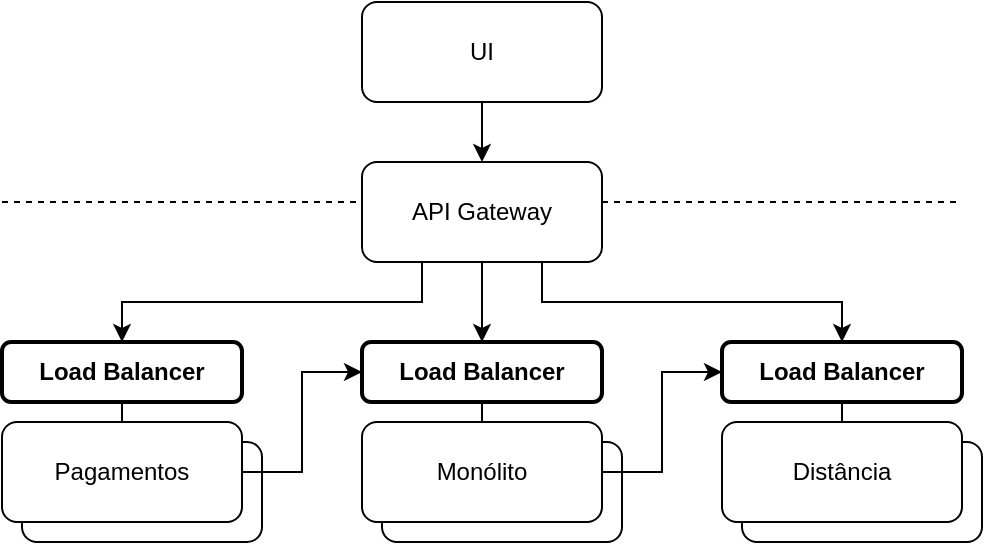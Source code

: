 <mxfile version="12.5.1" type="device"><diagram id="5K764wjxcECSokOcxsUo" name="Page-1"><mxGraphModel dx="868" dy="1666" grid="1" gridSize="10" guides="1" tooltips="1" connect="1" arrows="1" fold="1" page="1" pageScale="1" pageWidth="827" pageHeight="1169" math="0" shadow="0"><root><mxCell id="0"/><mxCell id="1" parent="0"/><mxCell id="ouHZ81cJ5sNNAB9O1Dro-23" value="Pagamentos" style="rounded=1;whiteSpace=wrap;html=1;" vertex="1" parent="1"><mxGeometry x="90" y="130" width="120" height="50" as="geometry"/></mxCell><mxCell id="ouHZ81cJ5sNNAB9O1Dro-22" value="Distância" style="rounded=1;whiteSpace=wrap;html=1;" vertex="1" parent="1"><mxGeometry x="450" y="130" width="120" height="50" as="geometry"/></mxCell><mxCell id="ouHZ81cJ5sNNAB9O1Dro-21" value="Monólito" style="rounded=1;whiteSpace=wrap;html=1;" vertex="1" parent="1"><mxGeometry x="270" y="130" width="120" height="50" as="geometry"/></mxCell><mxCell id="ouHZ81cJ5sNNAB9O1Dro-18" value="" style="endArrow=none;dashed=1;html=1;" edge="1" parent="1"><mxGeometry width="50" height="50" relative="1" as="geometry"><mxPoint x="80" y="10" as="sourcePoint"/><mxPoint x="560" y="10" as="targetPoint"/></mxGeometry></mxCell><mxCell id="ouHZ81cJ5sNNAB9O1Dro-11" style="edgeStyle=orthogonalEdgeStyle;rounded=0;orthogonalLoop=1;jettySize=auto;html=1;exitX=0.5;exitY=1;exitDx=0;exitDy=0;entryX=0.5;entryY=0;entryDx=0;entryDy=0;" edge="1" parent="1" source="ouHZ81cJ5sNNAB9O1Dro-4" target="ouHZ81cJ5sNNAB9O1Dro-6"><mxGeometry relative="1" as="geometry"/></mxCell><mxCell id="ouHZ81cJ5sNNAB9O1Dro-12" style="edgeStyle=orthogonalEdgeStyle;rounded=0;orthogonalLoop=1;jettySize=auto;html=1;exitX=0.25;exitY=1;exitDx=0;exitDy=0;entryX=0.5;entryY=0;entryDx=0;entryDy=0;" edge="1" parent="1" source="ouHZ81cJ5sNNAB9O1Dro-4" target="ouHZ81cJ5sNNAB9O1Dro-5"><mxGeometry relative="1" as="geometry"/></mxCell><mxCell id="ouHZ81cJ5sNNAB9O1Dro-13" style="edgeStyle=orthogonalEdgeStyle;rounded=0;orthogonalLoop=1;jettySize=auto;html=1;exitX=0.75;exitY=1;exitDx=0;exitDy=0;" edge="1" parent="1" source="ouHZ81cJ5sNNAB9O1Dro-4" target="ouHZ81cJ5sNNAB9O1Dro-8"><mxGeometry relative="1" as="geometry"/></mxCell><mxCell id="ouHZ81cJ5sNNAB9O1Dro-4" value="API Gateway" style="rounded=1;whiteSpace=wrap;html=1;" vertex="1" parent="1"><mxGeometry x="260" y="-10" width="120" height="50" as="geometry"/></mxCell><mxCell id="ouHZ81cJ5sNNAB9O1Dro-7" value="" style="group" vertex="1" connectable="0" parent="1"><mxGeometry x="260" y="80" width="120" height="100" as="geometry"/></mxCell><mxCell id="ouHZ81cJ5sNNAB9O1Dro-2" value="Monólito" style="rounded=1;whiteSpace=wrap;html=1;" vertex="1" parent="ouHZ81cJ5sNNAB9O1Dro-7"><mxGeometry y="40" width="120" height="50" as="geometry"/></mxCell><mxCell id="ouHZ81cJ5sNNAB9O1Dro-6" value="Load Balancer" style="rounded=1;whiteSpace=wrap;html=1;fontStyle=1;strokeWidth=2;" vertex="1" parent="ouHZ81cJ5sNNAB9O1Dro-7"><mxGeometry width="120" height="30" as="geometry"/></mxCell><mxCell id="ouHZ81cJ5sNNAB9O1Dro-9" value="" style="group" vertex="1" connectable="0" parent="1"><mxGeometry x="80" y="80" width="120" height="100" as="geometry"/></mxCell><mxCell id="ouHZ81cJ5sNNAB9O1Dro-1" value="Pagamentos" style="rounded=1;whiteSpace=wrap;html=1;" vertex="1" parent="ouHZ81cJ5sNNAB9O1Dro-9"><mxGeometry y="40" width="120" height="50" as="geometry"/></mxCell><mxCell id="ouHZ81cJ5sNNAB9O1Dro-5" value="Load Balancer" style="rounded=1;whiteSpace=wrap;html=1;fontStyle=1;strokeWidth=2;" vertex="1" parent="ouHZ81cJ5sNNAB9O1Dro-9"><mxGeometry width="120" height="30" as="geometry"/></mxCell><mxCell id="ouHZ81cJ5sNNAB9O1Dro-10" value="" style="group" vertex="1" connectable="0" parent="1"><mxGeometry x="440" y="80" width="120" height="100" as="geometry"/></mxCell><mxCell id="ouHZ81cJ5sNNAB9O1Dro-3" value="Distância" style="rounded=1;whiteSpace=wrap;html=1;" vertex="1" parent="ouHZ81cJ5sNNAB9O1Dro-10"><mxGeometry y="40" width="120" height="50" as="geometry"/></mxCell><mxCell id="ouHZ81cJ5sNNAB9O1Dro-25" style="edgeStyle=orthogonalEdgeStyle;rounded=0;orthogonalLoop=1;jettySize=auto;html=1;exitX=0.5;exitY=1;exitDx=0;exitDy=0;entryX=0.5;entryY=0;entryDx=0;entryDy=0;endArrow=none;endFill=0;" edge="1" parent="ouHZ81cJ5sNNAB9O1Dro-10" source="ouHZ81cJ5sNNAB9O1Dro-8" target="ouHZ81cJ5sNNAB9O1Dro-3"><mxGeometry relative="1" as="geometry"/></mxCell><mxCell id="ouHZ81cJ5sNNAB9O1Dro-8" value="Load Balancer" style="rounded=1;whiteSpace=wrap;html=1;strokeWidth=2;fontStyle=1" vertex="1" parent="ouHZ81cJ5sNNAB9O1Dro-10"><mxGeometry width="120" height="30" as="geometry"/></mxCell><mxCell id="ouHZ81cJ5sNNAB9O1Dro-14" style="edgeStyle=orthogonalEdgeStyle;rounded=0;orthogonalLoop=1;jettySize=auto;html=1;exitX=1;exitY=0.5;exitDx=0;exitDy=0;entryX=0;entryY=0.5;entryDx=0;entryDy=0;" edge="1" parent="1" source="ouHZ81cJ5sNNAB9O1Dro-2" target="ouHZ81cJ5sNNAB9O1Dro-8"><mxGeometry relative="1" as="geometry"/></mxCell><mxCell id="ouHZ81cJ5sNNAB9O1Dro-15" style="edgeStyle=orthogonalEdgeStyle;rounded=0;orthogonalLoop=1;jettySize=auto;html=1;exitX=1;exitY=0.5;exitDx=0;exitDy=0;entryX=0;entryY=0.5;entryDx=0;entryDy=0;" edge="1" parent="1" source="ouHZ81cJ5sNNAB9O1Dro-1" target="ouHZ81cJ5sNNAB9O1Dro-6"><mxGeometry relative="1" as="geometry"/></mxCell><mxCell id="ouHZ81cJ5sNNAB9O1Dro-17" style="edgeStyle=orthogonalEdgeStyle;rounded=0;orthogonalLoop=1;jettySize=auto;html=1;exitX=0.5;exitY=1;exitDx=0;exitDy=0;entryX=0.5;entryY=0;entryDx=0;entryDy=0;" edge="1" parent="1" source="ouHZ81cJ5sNNAB9O1Dro-16" target="ouHZ81cJ5sNNAB9O1Dro-4"><mxGeometry relative="1" as="geometry"/></mxCell><mxCell id="ouHZ81cJ5sNNAB9O1Dro-16" value="UI" style="rounded=1;whiteSpace=wrap;html=1;" vertex="1" parent="1"><mxGeometry x="260" y="-90" width="120" height="50" as="geometry"/></mxCell><mxCell id="ouHZ81cJ5sNNAB9O1Dro-20" style="edgeStyle=orthogonalEdgeStyle;rounded=0;orthogonalLoop=1;jettySize=auto;html=1;exitX=0.5;exitY=1;exitDx=0;exitDy=0;endArrow=none;endFill=0;" edge="1" parent="1" source="ouHZ81cJ5sNNAB9O1Dro-6"><mxGeometry relative="1" as="geometry"><mxPoint x="320" y="120" as="targetPoint"/></mxGeometry></mxCell><mxCell id="ouHZ81cJ5sNNAB9O1Dro-24" style="edgeStyle=orthogonalEdgeStyle;rounded=0;orthogonalLoop=1;jettySize=auto;html=1;exitX=0.5;exitY=1;exitDx=0;exitDy=0;endArrow=none;endFill=0;" edge="1" parent="1" source="ouHZ81cJ5sNNAB9O1Dro-5"><mxGeometry relative="1" as="geometry"><mxPoint x="140" y="120" as="targetPoint"/></mxGeometry></mxCell></root></mxGraphModel></diagram></mxfile>